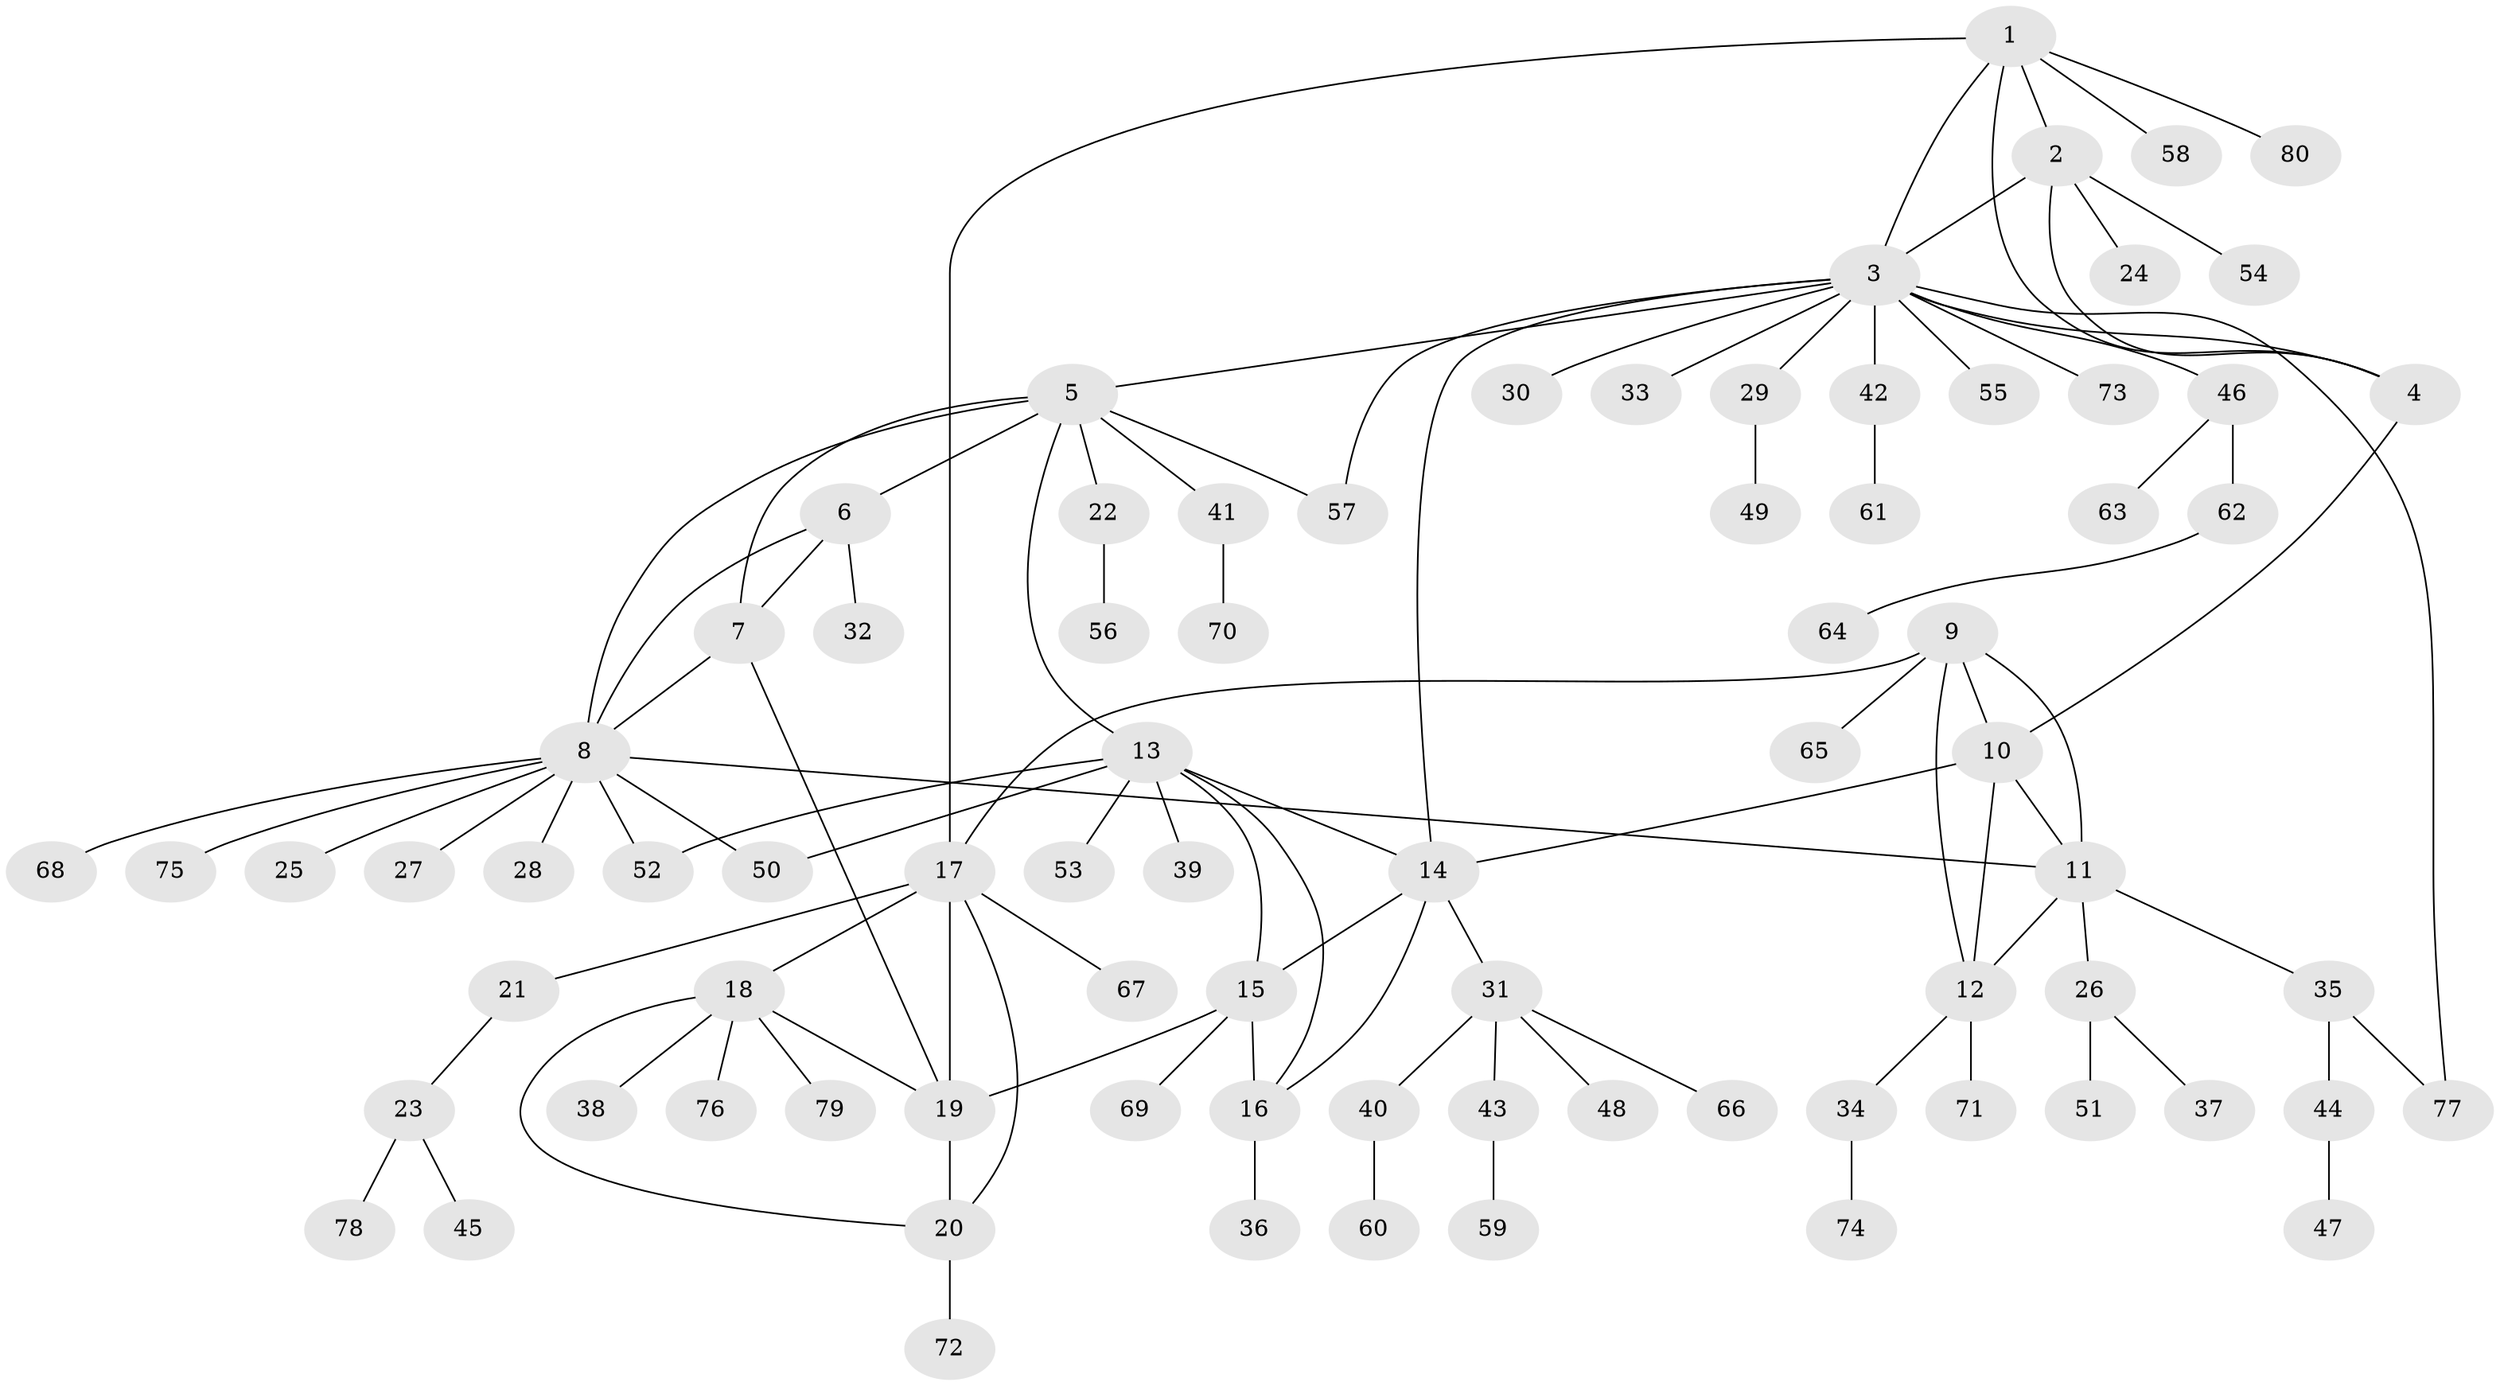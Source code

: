// Generated by graph-tools (version 1.1) at 2025/50/03/09/25 03:50:32]
// undirected, 80 vertices, 104 edges
graph export_dot {
graph [start="1"]
  node [color=gray90,style=filled];
  1;
  2;
  3;
  4;
  5;
  6;
  7;
  8;
  9;
  10;
  11;
  12;
  13;
  14;
  15;
  16;
  17;
  18;
  19;
  20;
  21;
  22;
  23;
  24;
  25;
  26;
  27;
  28;
  29;
  30;
  31;
  32;
  33;
  34;
  35;
  36;
  37;
  38;
  39;
  40;
  41;
  42;
  43;
  44;
  45;
  46;
  47;
  48;
  49;
  50;
  51;
  52;
  53;
  54;
  55;
  56;
  57;
  58;
  59;
  60;
  61;
  62;
  63;
  64;
  65;
  66;
  67;
  68;
  69;
  70;
  71;
  72;
  73;
  74;
  75;
  76;
  77;
  78;
  79;
  80;
  1 -- 2;
  1 -- 3;
  1 -- 4;
  1 -- 17;
  1 -- 58;
  1 -- 80;
  2 -- 3;
  2 -- 4;
  2 -- 24;
  2 -- 54;
  3 -- 4;
  3 -- 5;
  3 -- 14;
  3 -- 29;
  3 -- 30;
  3 -- 33;
  3 -- 42;
  3 -- 46;
  3 -- 55;
  3 -- 57;
  3 -- 73;
  3 -- 77;
  4 -- 10;
  5 -- 6;
  5 -- 7;
  5 -- 8;
  5 -- 13;
  5 -- 22;
  5 -- 41;
  5 -- 57;
  6 -- 7;
  6 -- 8;
  6 -- 32;
  7 -- 8;
  7 -- 19;
  8 -- 11;
  8 -- 25;
  8 -- 27;
  8 -- 28;
  8 -- 50;
  8 -- 52;
  8 -- 68;
  8 -- 75;
  9 -- 10;
  9 -- 11;
  9 -- 12;
  9 -- 17;
  9 -- 65;
  10 -- 11;
  10 -- 12;
  10 -- 14;
  11 -- 12;
  11 -- 26;
  11 -- 35;
  12 -- 34;
  12 -- 71;
  13 -- 14;
  13 -- 15;
  13 -- 16;
  13 -- 39;
  13 -- 50;
  13 -- 52;
  13 -- 53;
  14 -- 15;
  14 -- 16;
  14 -- 31;
  15 -- 16;
  15 -- 19;
  15 -- 69;
  16 -- 36;
  17 -- 18;
  17 -- 19;
  17 -- 20;
  17 -- 21;
  17 -- 67;
  18 -- 19;
  18 -- 20;
  18 -- 38;
  18 -- 76;
  18 -- 79;
  19 -- 20;
  20 -- 72;
  21 -- 23;
  22 -- 56;
  23 -- 45;
  23 -- 78;
  26 -- 37;
  26 -- 51;
  29 -- 49;
  31 -- 40;
  31 -- 43;
  31 -- 48;
  31 -- 66;
  34 -- 74;
  35 -- 44;
  35 -- 77;
  40 -- 60;
  41 -- 70;
  42 -- 61;
  43 -- 59;
  44 -- 47;
  46 -- 62;
  46 -- 63;
  62 -- 64;
}
